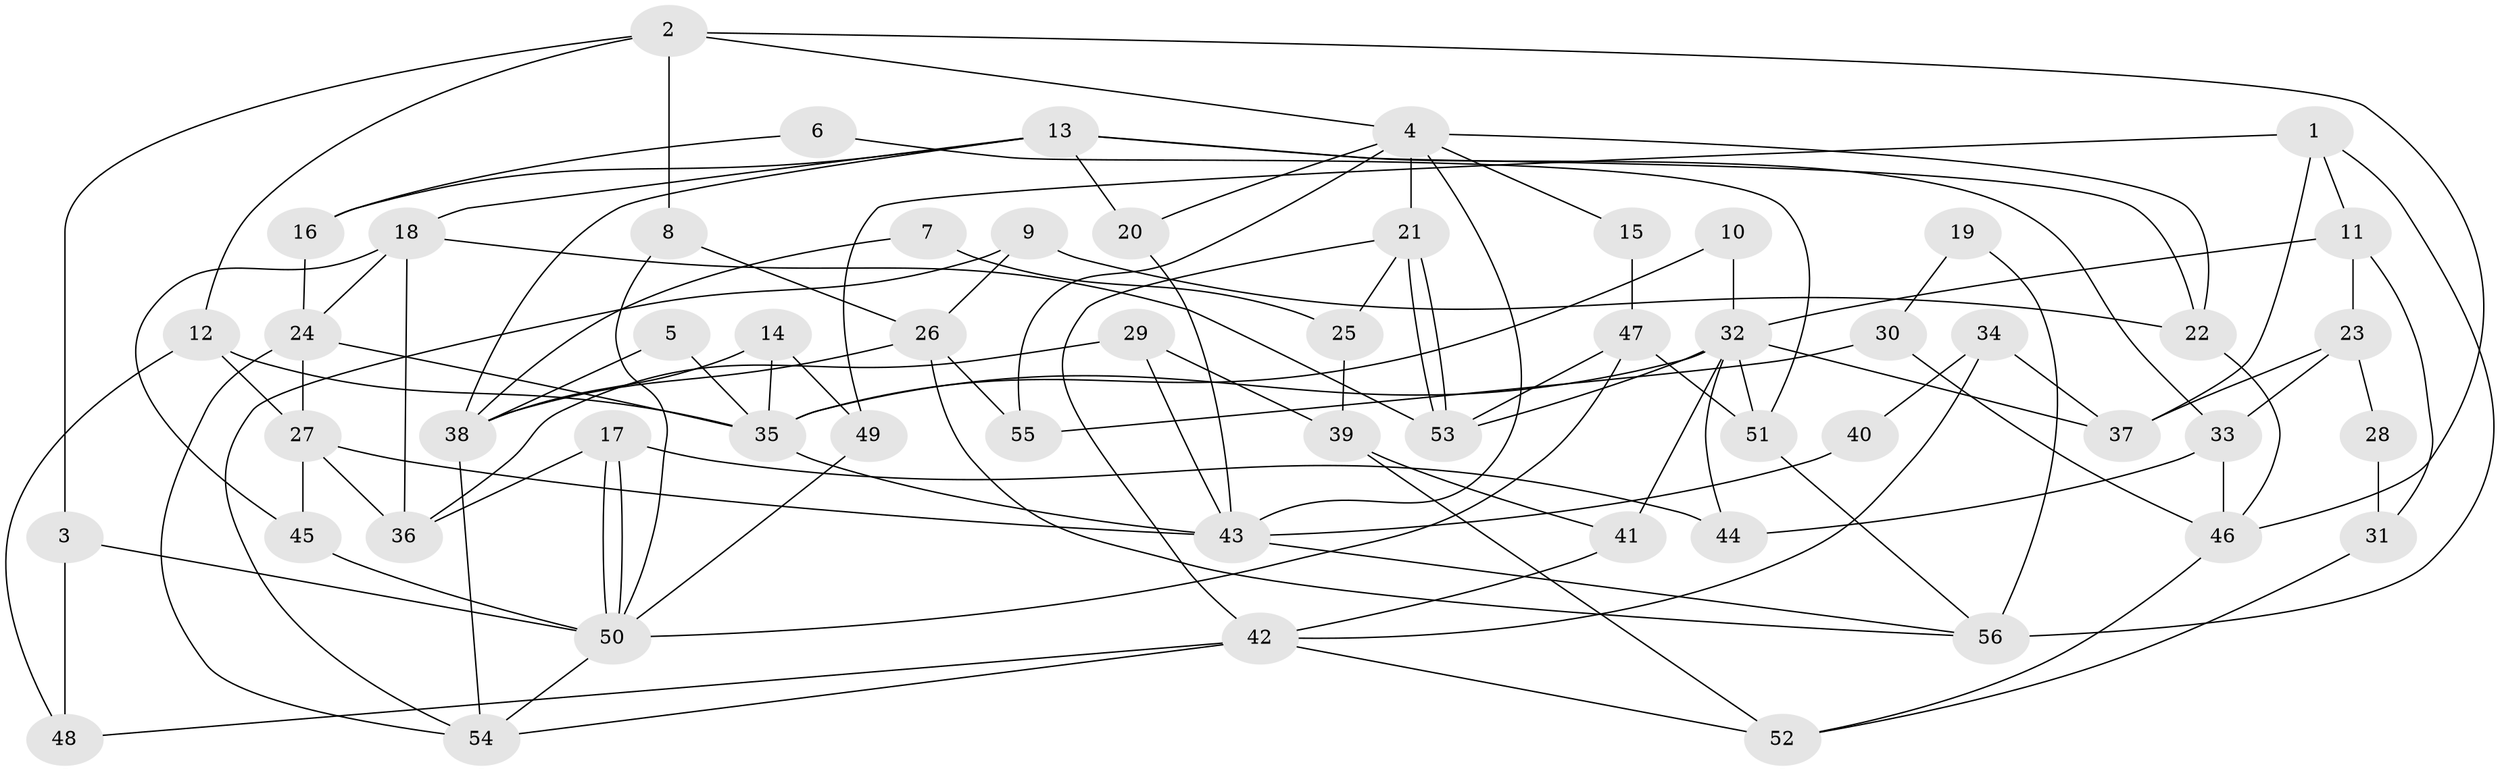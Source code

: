// coarse degree distribution, {5: 0.21875, 4: 0.1875, 7: 0.125, 2: 0.0625, 3: 0.125, 6: 0.15625, 10: 0.0625, 8: 0.03125, 11: 0.03125}
// Generated by graph-tools (version 1.1) at 2025/42/03/06/25 10:42:01]
// undirected, 56 vertices, 112 edges
graph export_dot {
graph [start="1"]
  node [color=gray90,style=filled];
  1;
  2;
  3;
  4;
  5;
  6;
  7;
  8;
  9;
  10;
  11;
  12;
  13;
  14;
  15;
  16;
  17;
  18;
  19;
  20;
  21;
  22;
  23;
  24;
  25;
  26;
  27;
  28;
  29;
  30;
  31;
  32;
  33;
  34;
  35;
  36;
  37;
  38;
  39;
  40;
  41;
  42;
  43;
  44;
  45;
  46;
  47;
  48;
  49;
  50;
  51;
  52;
  53;
  54;
  55;
  56;
  1 -- 56;
  1 -- 49;
  1 -- 11;
  1 -- 37;
  2 -- 4;
  2 -- 12;
  2 -- 3;
  2 -- 8;
  2 -- 46;
  3 -- 50;
  3 -- 48;
  4 -- 22;
  4 -- 43;
  4 -- 15;
  4 -- 20;
  4 -- 21;
  4 -- 55;
  5 -- 35;
  5 -- 38;
  6 -- 51;
  6 -- 16;
  7 -- 38;
  7 -- 25;
  8 -- 50;
  8 -- 26;
  9 -- 26;
  9 -- 22;
  9 -- 54;
  10 -- 32;
  10 -- 35;
  11 -- 32;
  11 -- 23;
  11 -- 31;
  12 -- 48;
  12 -- 35;
  12 -- 27;
  13 -- 38;
  13 -- 18;
  13 -- 16;
  13 -- 20;
  13 -- 22;
  13 -- 33;
  14 -- 38;
  14 -- 35;
  14 -- 49;
  15 -- 47;
  16 -- 24;
  17 -- 36;
  17 -- 50;
  17 -- 50;
  17 -- 44;
  18 -- 24;
  18 -- 53;
  18 -- 36;
  18 -- 45;
  19 -- 30;
  19 -- 56;
  20 -- 43;
  21 -- 53;
  21 -- 53;
  21 -- 25;
  21 -- 42;
  22 -- 46;
  23 -- 37;
  23 -- 28;
  23 -- 33;
  24 -- 27;
  24 -- 54;
  24 -- 35;
  25 -- 39;
  26 -- 56;
  26 -- 38;
  26 -- 55;
  27 -- 45;
  27 -- 36;
  27 -- 43;
  28 -- 31;
  29 -- 43;
  29 -- 36;
  29 -- 39;
  30 -- 55;
  30 -- 46;
  31 -- 52;
  32 -- 44;
  32 -- 35;
  32 -- 37;
  32 -- 41;
  32 -- 51;
  32 -- 53;
  33 -- 44;
  33 -- 46;
  34 -- 42;
  34 -- 37;
  34 -- 40;
  35 -- 43;
  38 -- 54;
  39 -- 52;
  39 -- 41;
  40 -- 43;
  41 -- 42;
  42 -- 48;
  42 -- 52;
  42 -- 54;
  43 -- 56;
  45 -- 50;
  46 -- 52;
  47 -- 50;
  47 -- 53;
  47 -- 51;
  49 -- 50;
  50 -- 54;
  51 -- 56;
}
